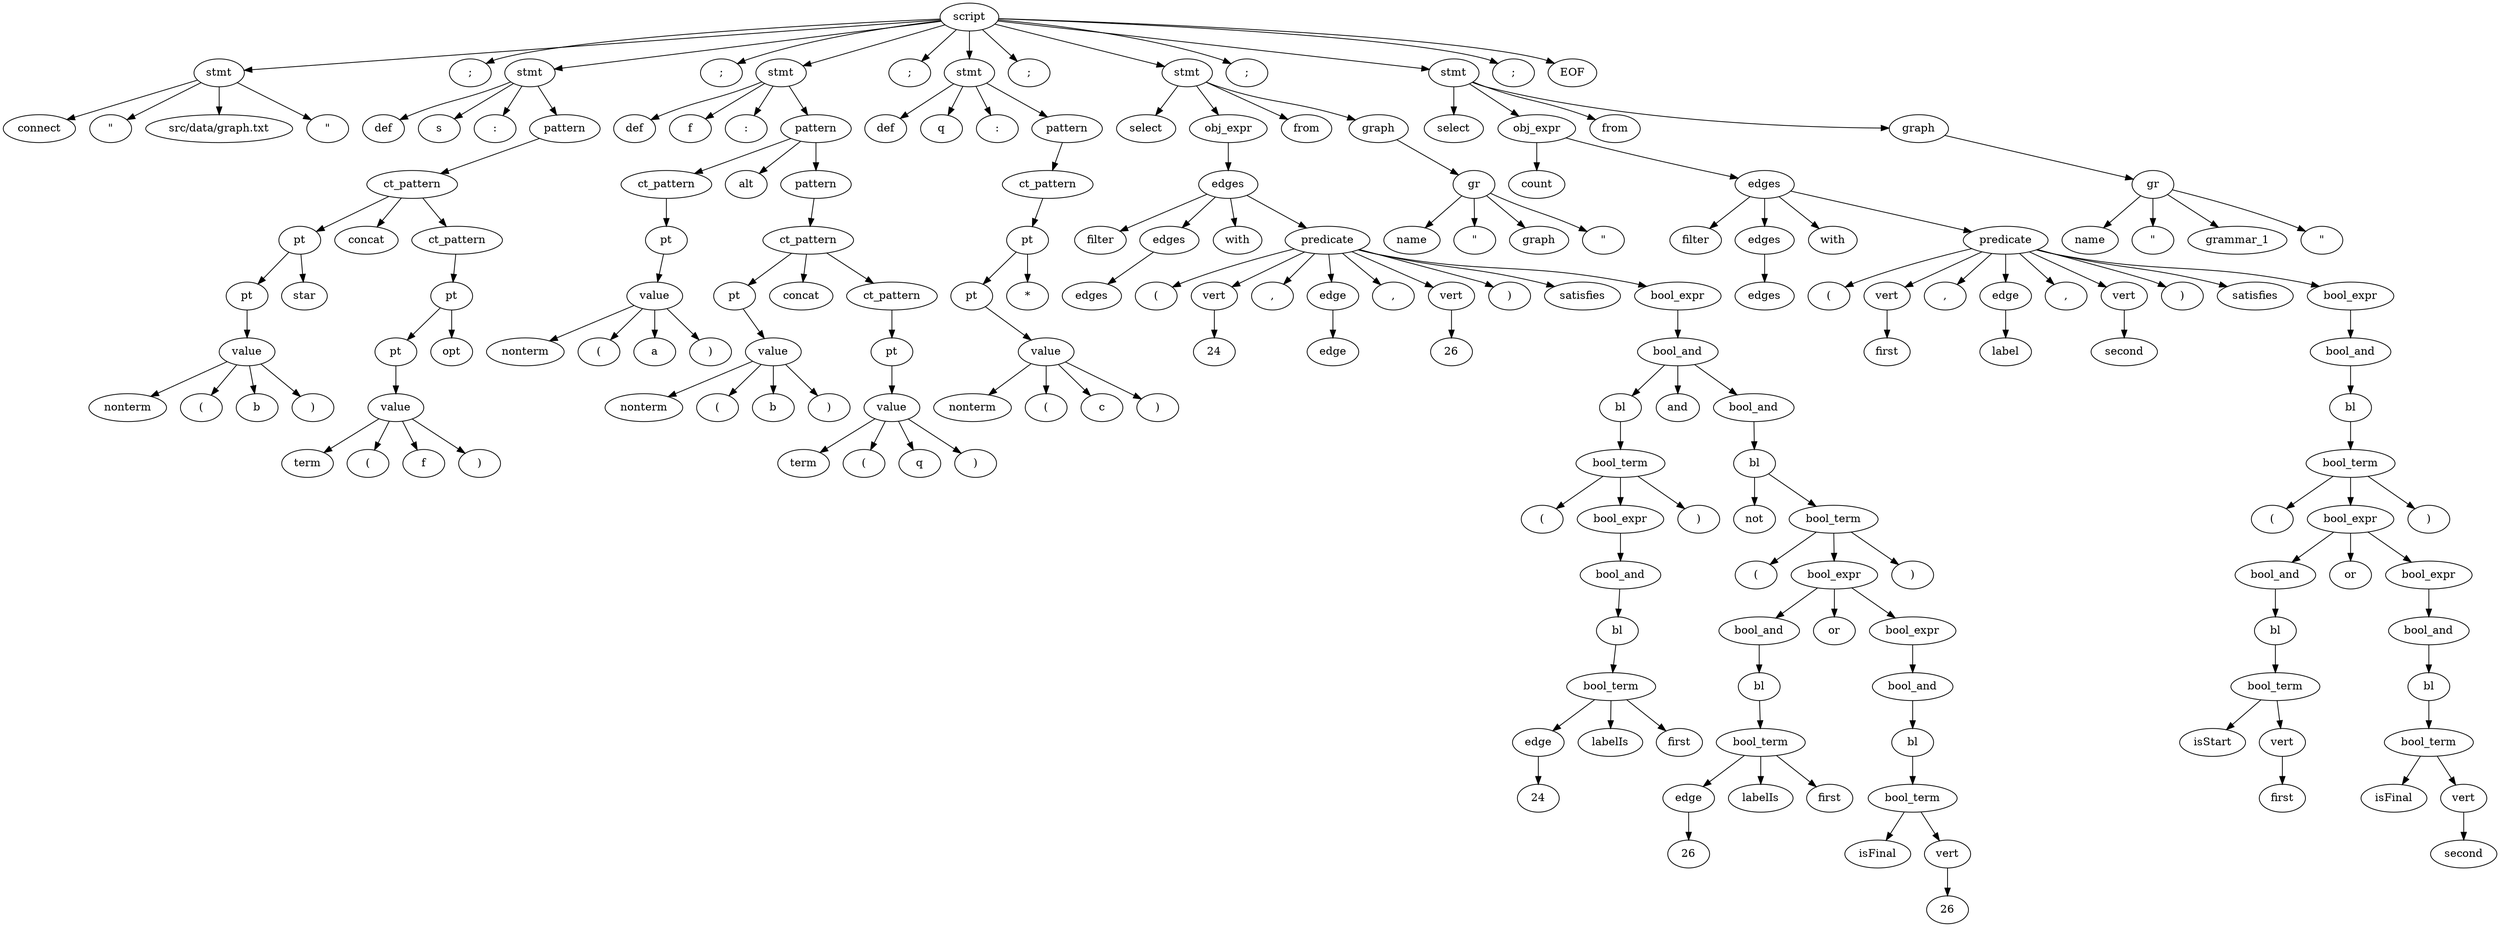 // DBQL AST
digraph {
	0 [label=script]
	1 [label=stmt]
	0 -> 1
	2 [label=";"]
	0 -> 2
	3 [label=stmt]
	0 -> 3
	4 [label=";"]
	0 -> 4
	5 [label=stmt]
	0 -> 5
	6 [label=";"]
	0 -> 6
	7 [label=stmt]
	0 -> 7
	8 [label=";"]
	0 -> 8
	9 [label=stmt]
	0 -> 9
	10 [label=";"]
	0 -> 10
	11 [label=stmt]
	0 -> 11
	12 [label=";"]
	0 -> 12
	13 [label=<EOF>]
	0 -> 13
	14 [label=connect]
	1 -> 14
	15 [label="\""]
	1 -> 15
	16 [label="src/data/graph.txt"]
	1 -> 16
	17 [label="\""]
	1 -> 17
	18 [label=def]
	3 -> 18
	19 [label=s]
	3 -> 19
	20 [label=":"]
	3 -> 20
	21 [label=pattern]
	3 -> 21
	22 [label=ct_pattern]
	21 -> 22
	23 [label=pt]
	22 -> 23
	24 [label=concat]
	22 -> 24
	25 [label=ct_pattern]
	22 -> 25
	26 [label=pt]
	23 -> 26
	27 [label=star]
	23 -> 27
	28 [label=value]
	26 -> 28
	29 [label=nonterm]
	28 -> 29
	30 [label="("]
	28 -> 30
	31 [label=b]
	28 -> 31
	32 [label=")"]
	28 -> 32
	33 [label=pt]
	25 -> 33
	34 [label=pt]
	33 -> 34
	35 [label=opt]
	33 -> 35
	36 [label=value]
	34 -> 36
	37 [label=term]
	36 -> 37
	38 [label="("]
	36 -> 38
	39 [label=f]
	36 -> 39
	40 [label=")"]
	36 -> 40
	41 [label=def]
	5 -> 41
	42 [label=f]
	5 -> 42
	43 [label=":"]
	5 -> 43
	44 [label=pattern]
	5 -> 44
	45 [label=ct_pattern]
	44 -> 45
	46 [label=alt]
	44 -> 46
	47 [label=pattern]
	44 -> 47
	48 [label=pt]
	45 -> 48
	49 [label=value]
	48 -> 49
	50 [label=nonterm]
	49 -> 50
	51 [label="("]
	49 -> 51
	52 [label=a]
	49 -> 52
	53 [label=")"]
	49 -> 53
	54 [label=ct_pattern]
	47 -> 54
	55 [label=pt]
	54 -> 55
	56 [label=concat]
	54 -> 56
	57 [label=ct_pattern]
	54 -> 57
	58 [label=value]
	55 -> 58
	59 [label=nonterm]
	58 -> 59
	60 [label="("]
	58 -> 60
	61 [label=b]
	58 -> 61
	62 [label=")"]
	58 -> 62
	63 [label=pt]
	57 -> 63
	64 [label=value]
	63 -> 64
	65 [label=term]
	64 -> 65
	66 [label="("]
	64 -> 66
	67 [label=q]
	64 -> 67
	68 [label=")"]
	64 -> 68
	69 [label=def]
	7 -> 69
	70 [label=q]
	7 -> 70
	71 [label=":"]
	7 -> 71
	72 [label=pattern]
	7 -> 72
	73 [label=ct_pattern]
	72 -> 73
	74 [label=pt]
	73 -> 74
	75 [label=pt]
	74 -> 75
	76 [label="*"]
	74 -> 76
	77 [label=value]
	75 -> 77
	78 [label=nonterm]
	77 -> 78
	79 [label="("]
	77 -> 79
	80 [label=c]
	77 -> 80
	81 [label=")"]
	77 -> 81
	82 [label=select]
	9 -> 82
	83 [label=obj_expr]
	9 -> 83
	84 [label=from]
	9 -> 84
	85 [label="graph"]
	9 -> 85
	86 [label=edges]
	83 -> 86
	87 [label=filter]
	86 -> 87
	88 [label=edges]
	86 -> 88
	89 [label=with]
	86 -> 89
	90 [label=predicate]
	86 -> 90
	91 [label=edges]
	88 -> 91
	92 [label="("]
	90 -> 92
	93 [label=vert]
	90 -> 93
	94 [label=","]
	90 -> 94
	95 [label="edge"]
	90 -> 95
	96 [label=","]
	90 -> 96
	97 [label=vert]
	90 -> 97
	98 [label=")"]
	90 -> 98
	99 [label=satisfies]
	90 -> 99
	100 [label=bool_expr]
	90 -> 100
	101 [label=24]
	93 -> 101
	102 [label="edge"]
	95 -> 102
	103 [label=26]
	97 -> 103
	104 [label=bool_and]
	100 -> 104
	105 [label=bl]
	104 -> 105
	106 [label=and]
	104 -> 106
	107 [label=bool_and]
	104 -> 107
	108 [label=bool_term]
	105 -> 108
	109 [label="("]
	108 -> 109
	110 [label=bool_expr]
	108 -> 110
	111 [label=")"]
	108 -> 111
	112 [label=bool_and]
	110 -> 112
	113 [label=bl]
	112 -> 113
	114 [label=bool_term]
	113 -> 114
	115 [label="edge"]
	114 -> 115
	116 [label=labelIs]
	114 -> 116
	117 [label=first]
	114 -> 117
	118 [label=24]
	115 -> 118
	119 [label=bl]
	107 -> 119
	120 [label=not]
	119 -> 120
	121 [label=bool_term]
	119 -> 121
	122 [label="("]
	121 -> 122
	123 [label=bool_expr]
	121 -> 123
	124 [label=")"]
	121 -> 124
	125 [label=bool_and]
	123 -> 125
	126 [label=or]
	123 -> 126
	127 [label=bool_expr]
	123 -> 127
	128 [label=bl]
	125 -> 128
	129 [label=bool_term]
	128 -> 129
	130 [label="edge"]
	129 -> 130
	131 [label=labelIs]
	129 -> 131
	132 [label=first]
	129 -> 132
	133 [label=26]
	130 -> 133
	134 [label=bool_and]
	127 -> 134
	135 [label=bl]
	134 -> 135
	136 [label=bool_term]
	135 -> 136
	137 [label=isFinal]
	136 -> 137
	138 [label=vert]
	136 -> 138
	139 [label=26]
	138 -> 139
	140 [label=gr]
	85 -> 140
	141 [label=name]
	140 -> 141
	142 [label="\""]
	140 -> 142
	143 [label="graph"]
	140 -> 143
	144 [label="\""]
	140 -> 144
	145 [label=select]
	11 -> 145
	146 [label=obj_expr]
	11 -> 146
	147 [label=from]
	11 -> 147
	148 [label="graph"]
	11 -> 148
	149 [label=count]
	146 -> 149
	150 [label=edges]
	146 -> 150
	151 [label=filter]
	150 -> 151
	152 [label=edges]
	150 -> 152
	153 [label=with]
	150 -> 153
	154 [label=predicate]
	150 -> 154
	155 [label=edges]
	152 -> 155
	156 [label="("]
	154 -> 156
	157 [label=vert]
	154 -> 157
	158 [label=","]
	154 -> 158
	159 [label="edge"]
	154 -> 159
	160 [label=","]
	154 -> 160
	161 [label=vert]
	154 -> 161
	162 [label=")"]
	154 -> 162
	163 [label=satisfies]
	154 -> 163
	164 [label=bool_expr]
	154 -> 164
	165 [label=first]
	157 -> 165
	166 [label=label]
	159 -> 166
	167 [label=second]
	161 -> 167
	168 [label=bool_and]
	164 -> 168
	169 [label=bl]
	168 -> 169
	170 [label=bool_term]
	169 -> 170
	171 [label="("]
	170 -> 171
	172 [label=bool_expr]
	170 -> 172
	173 [label=")"]
	170 -> 173
	174 [label=bool_and]
	172 -> 174
	175 [label=or]
	172 -> 175
	176 [label=bool_expr]
	172 -> 176
	177 [label=bl]
	174 -> 177
	178 [label=bool_term]
	177 -> 178
	179 [label=isStart]
	178 -> 179
	180 [label=vert]
	178 -> 180
	181 [label=first]
	180 -> 181
	182 [label=bool_and]
	176 -> 182
	183 [label=bl]
	182 -> 183
	184 [label=bool_term]
	183 -> 184
	185 [label=isFinal]
	184 -> 185
	186 [label=vert]
	184 -> 186
	187 [label=second]
	186 -> 187
	188 [label=gr]
	148 -> 188
	189 [label=name]
	188 -> 189
	190 [label="\""]
	188 -> 190
	191 [label=grammar_1]
	188 -> 191
	192 [label="\""]
	188 -> 192
}
